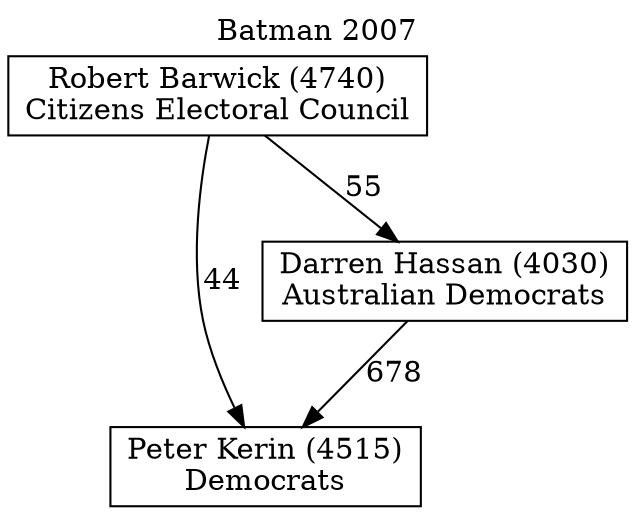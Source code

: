 // House preference flow
digraph "Peter Kerin (4515)_Batman_2007" {
	graph [label="Batman 2007" labelloc=t mclimit=10]
	node [shape=box]
	"Peter Kerin (4515)" [label="Peter Kerin (4515)
Democrats"]
	"Darren Hassan (4030)" [label="Darren Hassan (4030)
Australian Democrats"]
	"Robert Barwick (4740)" [label="Robert Barwick (4740)
Citizens Electoral Council"]
	"Darren Hassan (4030)" -> "Peter Kerin (4515)" [label=678]
	"Robert Barwick (4740)" -> "Darren Hassan (4030)" [label=55]
	"Robert Barwick (4740)" -> "Peter Kerin (4515)" [label=44]
}
